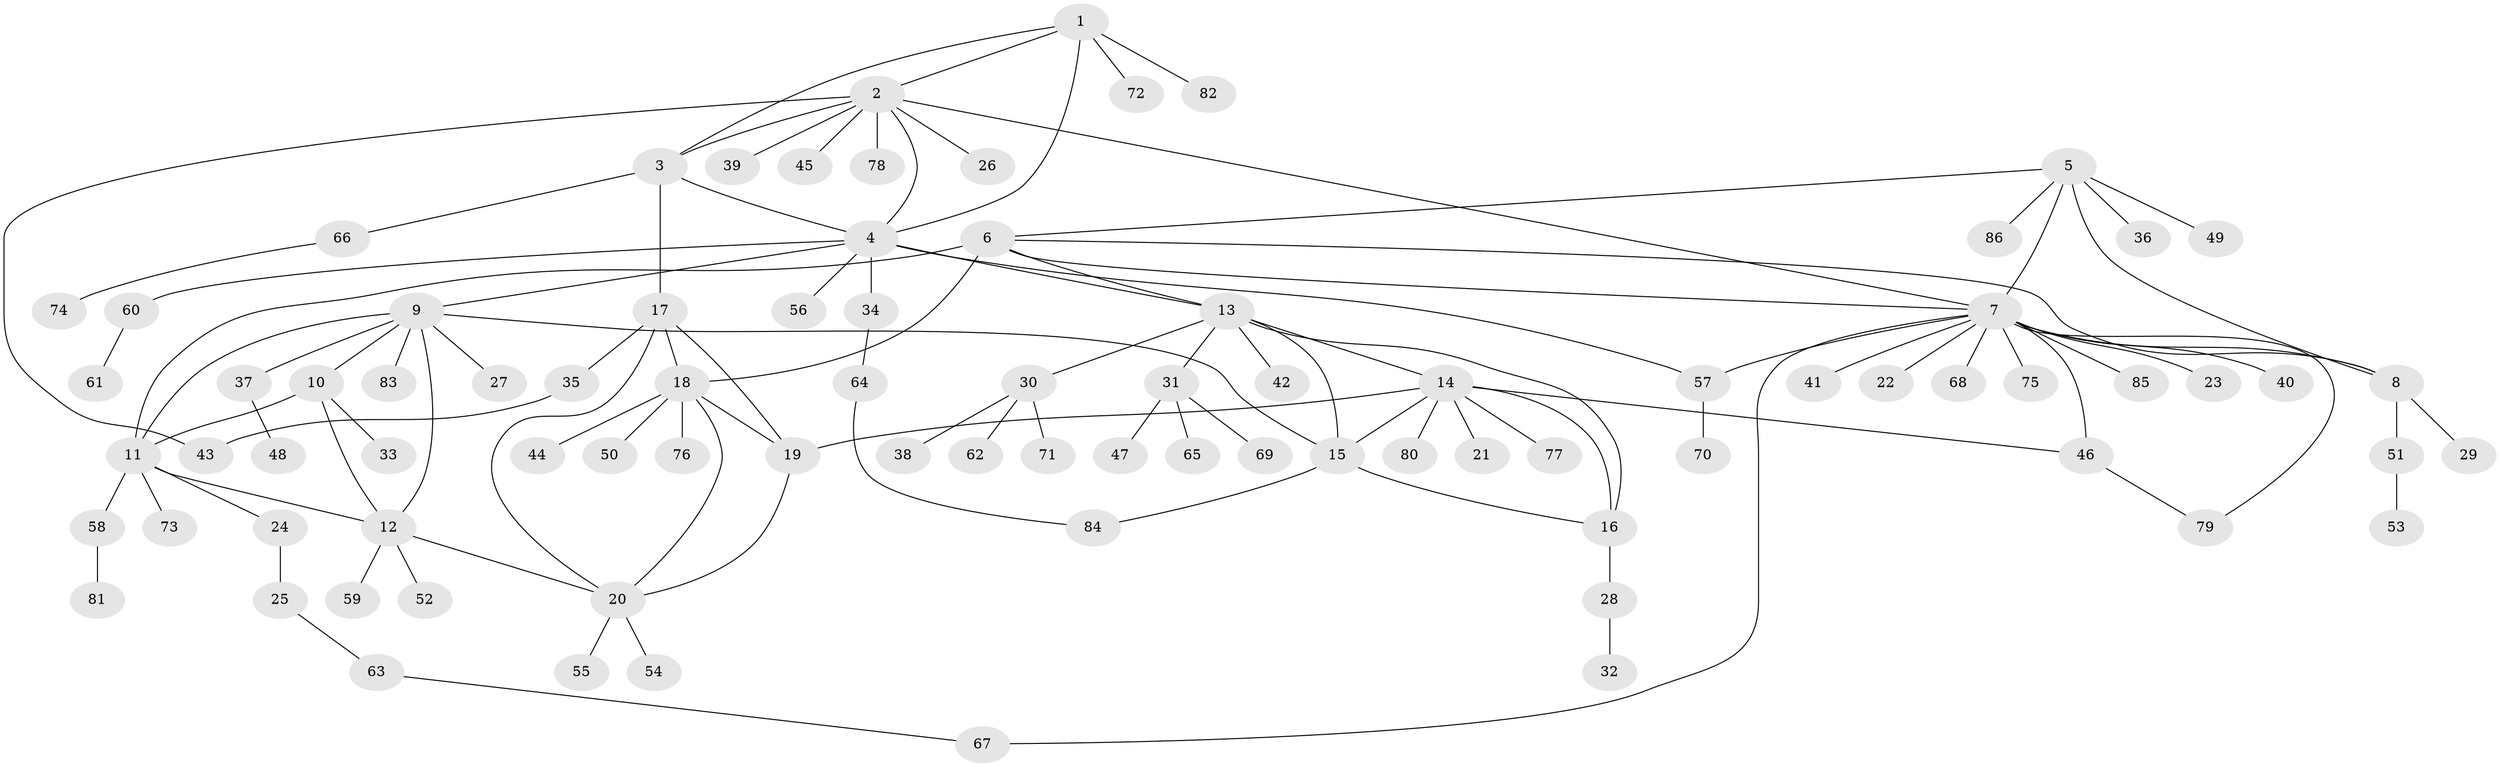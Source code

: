 // coarse degree distribution, {10: 0.046875, 8: 0.015625, 4: 0.0625, 5: 0.046875, 6: 0.046875, 14: 0.015625, 2: 0.125, 7: 0.015625, 1: 0.609375, 3: 0.015625}
// Generated by graph-tools (version 1.1) at 2025/52/02/27/25 19:52:22]
// undirected, 86 vertices, 112 edges
graph export_dot {
graph [start="1"]
  node [color=gray90,style=filled];
  1;
  2;
  3;
  4;
  5;
  6;
  7;
  8;
  9;
  10;
  11;
  12;
  13;
  14;
  15;
  16;
  17;
  18;
  19;
  20;
  21;
  22;
  23;
  24;
  25;
  26;
  27;
  28;
  29;
  30;
  31;
  32;
  33;
  34;
  35;
  36;
  37;
  38;
  39;
  40;
  41;
  42;
  43;
  44;
  45;
  46;
  47;
  48;
  49;
  50;
  51;
  52;
  53;
  54;
  55;
  56;
  57;
  58;
  59;
  60;
  61;
  62;
  63;
  64;
  65;
  66;
  67;
  68;
  69;
  70;
  71;
  72;
  73;
  74;
  75;
  76;
  77;
  78;
  79;
  80;
  81;
  82;
  83;
  84;
  85;
  86;
  1 -- 2;
  1 -- 3;
  1 -- 4;
  1 -- 72;
  1 -- 82;
  2 -- 3;
  2 -- 4;
  2 -- 7;
  2 -- 26;
  2 -- 39;
  2 -- 43;
  2 -- 45;
  2 -- 78;
  3 -- 4;
  3 -- 17;
  3 -- 66;
  4 -- 9;
  4 -- 13;
  4 -- 34;
  4 -- 56;
  4 -- 57;
  4 -- 60;
  5 -- 6;
  5 -- 7;
  5 -- 8;
  5 -- 36;
  5 -- 49;
  5 -- 86;
  6 -- 7;
  6 -- 8;
  6 -- 11;
  6 -- 13;
  6 -- 18;
  7 -- 8;
  7 -- 22;
  7 -- 23;
  7 -- 40;
  7 -- 41;
  7 -- 46;
  7 -- 57;
  7 -- 67;
  7 -- 68;
  7 -- 75;
  7 -- 79;
  7 -- 85;
  8 -- 29;
  8 -- 51;
  9 -- 10;
  9 -- 11;
  9 -- 12;
  9 -- 15;
  9 -- 27;
  9 -- 37;
  9 -- 83;
  10 -- 11;
  10 -- 12;
  10 -- 33;
  11 -- 12;
  11 -- 24;
  11 -- 58;
  11 -- 73;
  12 -- 20;
  12 -- 52;
  12 -- 59;
  13 -- 14;
  13 -- 15;
  13 -- 16;
  13 -- 30;
  13 -- 31;
  13 -- 42;
  14 -- 15;
  14 -- 16;
  14 -- 19;
  14 -- 21;
  14 -- 46;
  14 -- 77;
  14 -- 80;
  15 -- 16;
  15 -- 84;
  16 -- 28;
  17 -- 18;
  17 -- 19;
  17 -- 20;
  17 -- 35;
  18 -- 19;
  18 -- 20;
  18 -- 44;
  18 -- 50;
  18 -- 76;
  19 -- 20;
  20 -- 54;
  20 -- 55;
  24 -- 25;
  25 -- 63;
  28 -- 32;
  30 -- 38;
  30 -- 62;
  30 -- 71;
  31 -- 47;
  31 -- 65;
  31 -- 69;
  34 -- 64;
  35 -- 43;
  37 -- 48;
  46 -- 79;
  51 -- 53;
  57 -- 70;
  58 -- 81;
  60 -- 61;
  63 -- 67;
  64 -- 84;
  66 -- 74;
}
